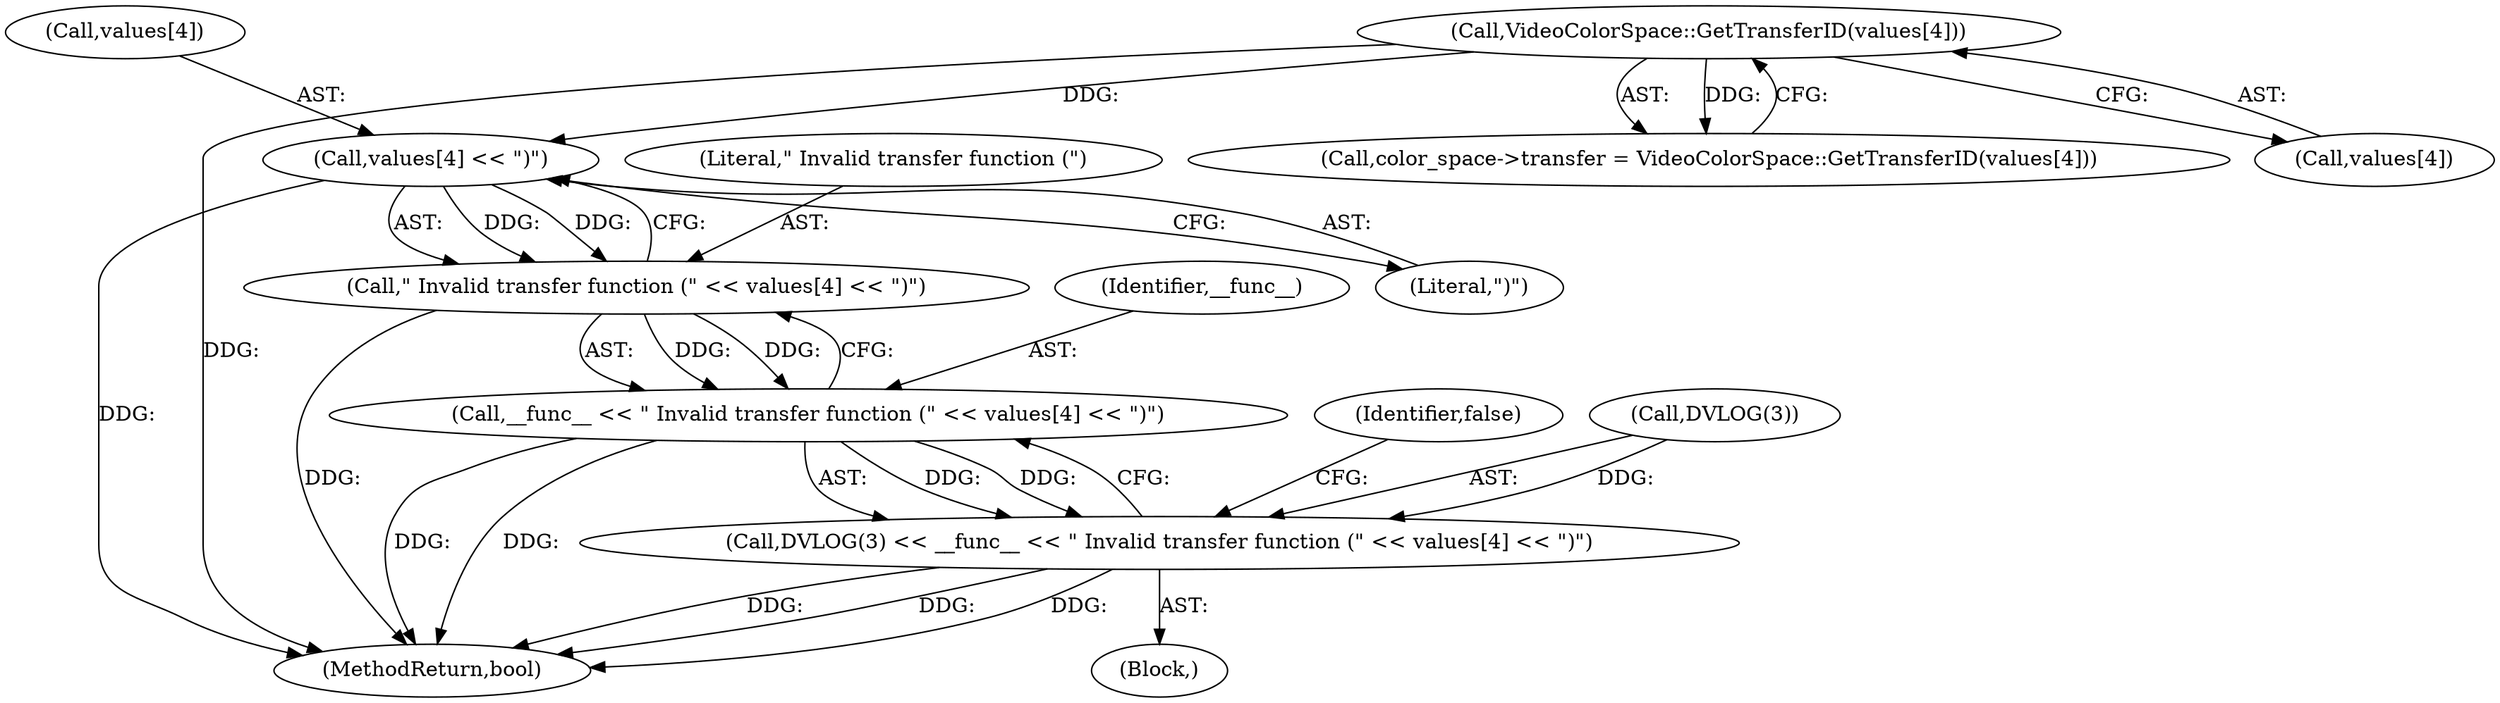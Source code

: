 digraph "0_Chrome_2fb4f2c9c461551d43fdfa28ef4c960da81a47dd_6@array" {
"1000401" [label="(Call,values[4] << \")\")"];
"1000383" [label="(Call,VideoColorSpace::GetTransferID(values[4]))"];
"1000399" [label="(Call,\" Invalid transfer function (\" << values[4] << \")\")"];
"1000397" [label="(Call,__func__ << \" Invalid transfer function (\" << values[4] << \")\")"];
"1000394" [label="(Call,DVLOG(3) << __func__ << \" Invalid transfer function (\" << values[4] << \")\")"];
"1000407" [label="(Identifier,false)"];
"1000379" [label="(Call,color_space->transfer = VideoColorSpace::GetTransferID(values[4]))"];
"1000383" [label="(Call,VideoColorSpace::GetTransferID(values[4]))"];
"1000405" [label="(Literal,\")\")"];
"1000395" [label="(Call,DVLOG(3))"];
"1000398" [label="(Identifier,__func__)"];
"1000402" [label="(Call,values[4])"];
"1000399" [label="(Call,\" Invalid transfer function (\" << values[4] << \")\")"];
"1000397" [label="(Call,__func__ << \" Invalid transfer function (\" << values[4] << \")\")"];
"1000523" [label="(MethodReturn,bool)"];
"1000401" [label="(Call,values[4] << \")\")"];
"1000394" [label="(Call,DVLOG(3) << __func__ << \" Invalid transfer function (\" << values[4] << \")\")"];
"1000393" [label="(Block,)"];
"1000400" [label="(Literal,\" Invalid transfer function (\")"];
"1000384" [label="(Call,values[4])"];
"1000401" -> "1000399"  [label="AST: "];
"1000401" -> "1000405"  [label="CFG: "];
"1000402" -> "1000401"  [label="AST: "];
"1000405" -> "1000401"  [label="AST: "];
"1000399" -> "1000401"  [label="CFG: "];
"1000401" -> "1000523"  [label="DDG: "];
"1000401" -> "1000399"  [label="DDG: "];
"1000401" -> "1000399"  [label="DDG: "];
"1000383" -> "1000401"  [label="DDG: "];
"1000383" -> "1000379"  [label="AST: "];
"1000383" -> "1000384"  [label="CFG: "];
"1000384" -> "1000383"  [label="AST: "];
"1000379" -> "1000383"  [label="CFG: "];
"1000383" -> "1000523"  [label="DDG: "];
"1000383" -> "1000379"  [label="DDG: "];
"1000399" -> "1000397"  [label="AST: "];
"1000400" -> "1000399"  [label="AST: "];
"1000397" -> "1000399"  [label="CFG: "];
"1000399" -> "1000523"  [label="DDG: "];
"1000399" -> "1000397"  [label="DDG: "];
"1000399" -> "1000397"  [label="DDG: "];
"1000397" -> "1000394"  [label="AST: "];
"1000398" -> "1000397"  [label="AST: "];
"1000394" -> "1000397"  [label="CFG: "];
"1000397" -> "1000523"  [label="DDG: "];
"1000397" -> "1000523"  [label="DDG: "];
"1000397" -> "1000394"  [label="DDG: "];
"1000397" -> "1000394"  [label="DDG: "];
"1000394" -> "1000393"  [label="AST: "];
"1000395" -> "1000394"  [label="AST: "];
"1000407" -> "1000394"  [label="CFG: "];
"1000394" -> "1000523"  [label="DDG: "];
"1000394" -> "1000523"  [label="DDG: "];
"1000394" -> "1000523"  [label="DDG: "];
"1000395" -> "1000394"  [label="DDG: "];
}
